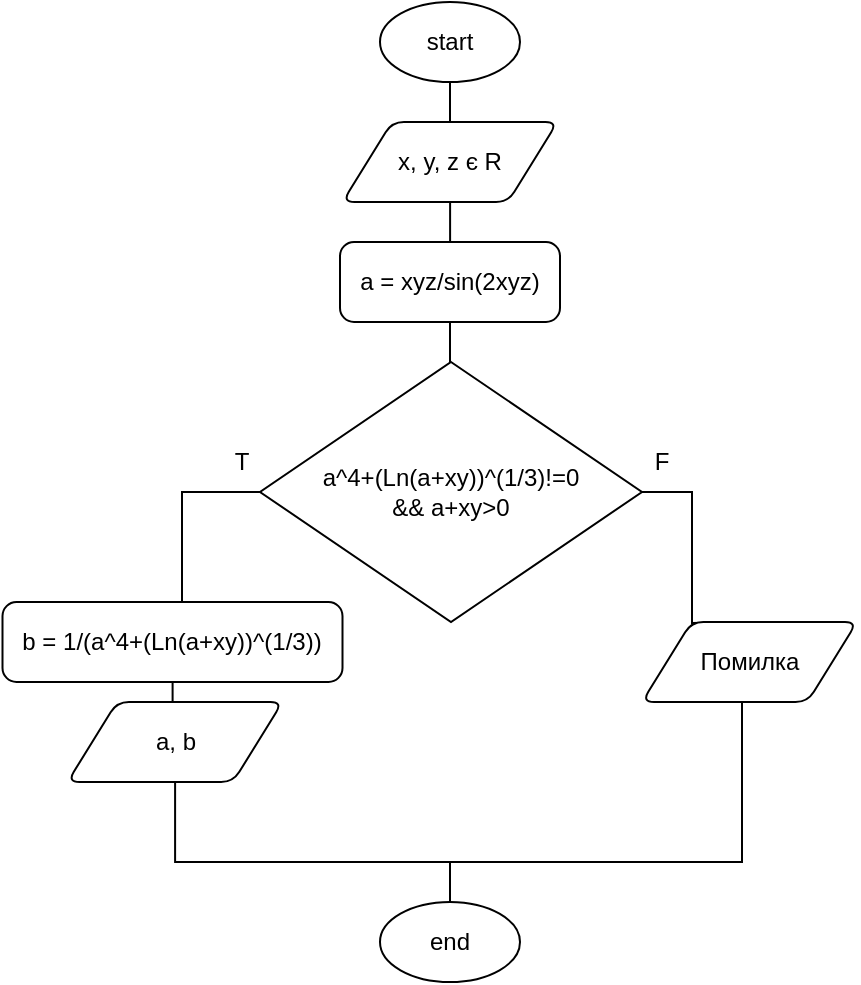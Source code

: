 <mxfile version="15.2.7" type="device" pages="2"><diagram id="ihGmjM2ha_m9KO6N3Rp2" name="Завдання 1"><mxGraphModel dx="1038" dy="607" grid="1" gridSize="10" guides="1" tooltips="1" connect="1" arrows="1" fold="1" page="1" pageScale="1" pageWidth="827" pageHeight="1169" math="0" shadow="0"><root><mxCell id="0"/><mxCell id="1" parent="0"/><mxCell id="oF4JbluHDegjP1A2AU95-4" style="edgeStyle=orthogonalEdgeStyle;rounded=0;orthogonalLoop=1;jettySize=auto;html=1;endArrow=none;endFill=0;" parent="1" source="oF4JbluHDegjP1A2AU95-1" target="oF4JbluHDegjP1A2AU95-3" edge="1"><mxGeometry relative="1" as="geometry"/></mxCell><mxCell id="oF4JbluHDegjP1A2AU95-1" value="start" style="strokeWidth=1;html=1;shape=mxgraph.flowchart.start_1;whiteSpace=wrap;" parent="1" vertex="1"><mxGeometry x="379" y="10" width="70" height="40" as="geometry"/></mxCell><mxCell id="oF4JbluHDegjP1A2AU95-2" value="end" style="strokeWidth=1;html=1;shape=mxgraph.flowchart.start_1;whiteSpace=wrap;" parent="1" vertex="1"><mxGeometry x="379" y="460" width="70" height="40" as="geometry"/></mxCell><mxCell id="oF4JbluHDegjP1A2AU95-6" style="edgeStyle=orthogonalEdgeStyle;rounded=0;orthogonalLoop=1;jettySize=auto;html=1;endArrow=none;endFill=0;" parent="1" source="oF4JbluHDegjP1A2AU95-3" target="oF4JbluHDegjP1A2AU95-5" edge="1"><mxGeometry relative="1" as="geometry"/></mxCell><mxCell id="oF4JbluHDegjP1A2AU95-3" value="x, y, z є R" style="shape=parallelogram;html=1;strokeWidth=1;perimeter=parallelogramPerimeter;whiteSpace=wrap;rounded=1;arcSize=12;size=0.23;" parent="1" vertex="1"><mxGeometry x="360.25" y="70" width="107.5" height="40" as="geometry"/></mxCell><mxCell id="uxsC86Lpqj7gMnDy3Zt9-2" style="edgeStyle=orthogonalEdgeStyle;rounded=0;orthogonalLoop=1;jettySize=auto;html=1;endArrow=none;endFill=0;" parent="1" source="oF4JbluHDegjP1A2AU95-5" target="uxsC86Lpqj7gMnDy3Zt9-1" edge="1"><mxGeometry relative="1" as="geometry"/></mxCell><mxCell id="oF4JbluHDegjP1A2AU95-5" value="a = xyz/sin(2xyz)" style="rounded=1;whiteSpace=wrap;html=1;absoluteArcSize=1;arcSize=14;strokeWidth=1;" parent="1" vertex="1"><mxGeometry x="359" y="130" width="110" height="40" as="geometry"/></mxCell><mxCell id="oF4JbluHDegjP1A2AU95-11" style="edgeStyle=orthogonalEdgeStyle;rounded=0;orthogonalLoop=1;jettySize=auto;html=1;endArrow=none;endFill=0;" parent="1" source="oF4JbluHDegjP1A2AU95-7" target="oF4JbluHDegjP1A2AU95-10" edge="1"><mxGeometry relative="1" as="geometry"/></mxCell><mxCell id="oF4JbluHDegjP1A2AU95-7" value="b = 1/(a^4+(Ln(a+xy))^(1/3))" style="rounded=1;whiteSpace=wrap;html=1;absoluteArcSize=1;arcSize=14;strokeWidth=1;" parent="1" vertex="1"><mxGeometry x="190.25" y="310" width="170" height="40" as="geometry"/></mxCell><mxCell id="oF4JbluHDegjP1A2AU95-12" style="edgeStyle=orthogonalEdgeStyle;rounded=0;orthogonalLoop=1;jettySize=auto;html=1;endArrow=none;endFill=0;" parent="1" source="oF4JbluHDegjP1A2AU95-10" target="oF4JbluHDegjP1A2AU95-2" edge="1"><mxGeometry relative="1" as="geometry"><Array as="points"><mxPoint x="277" y="440"/></Array></mxGeometry></mxCell><mxCell id="oF4JbluHDegjP1A2AU95-10" value="a, b" style="shape=parallelogram;html=1;strokeWidth=1;perimeter=parallelogramPerimeter;whiteSpace=wrap;rounded=1;arcSize=12;size=0.23;" parent="1" vertex="1"><mxGeometry x="222.75" y="360" width="107.5" height="40" as="geometry"/></mxCell><mxCell id="uxsC86Lpqj7gMnDy3Zt9-3" style="edgeStyle=orthogonalEdgeStyle;rounded=0;orthogonalLoop=1;jettySize=auto;html=1;endArrow=none;endFill=0;" parent="1" source="uxsC86Lpqj7gMnDy3Zt9-1" edge="1"><mxGeometry relative="1" as="geometry"><mxPoint x="280.0" y="310" as="targetPoint"/><Array as="points"><mxPoint x="280" y="255"/></Array></mxGeometry></mxCell><mxCell id="uxsC86Lpqj7gMnDy3Zt9-4" style="edgeStyle=orthogonalEdgeStyle;rounded=0;orthogonalLoop=1;jettySize=auto;html=1;endArrow=none;endFill=0;" parent="1" source="uxsC86Lpqj7gMnDy3Zt9-1" edge="1"><mxGeometry relative="1" as="geometry"><mxPoint x="560" y="320" as="targetPoint"/></mxGeometry></mxCell><mxCell id="uxsC86Lpqj7gMnDy3Zt9-1" value="&lt;span&gt;a^4+(Ln(a+xy))^(1/3)!=0&lt;br&gt;&amp;amp;&amp;amp; a+xy&amp;gt;0&lt;br&gt;&lt;/span&gt;" style="strokeWidth=1;html=1;shape=mxgraph.flowchart.decision;whiteSpace=wrap;" parent="1" vertex="1"><mxGeometry x="319" y="190" width="191" height="130" as="geometry"/></mxCell><mxCell id="uxsC86Lpqj7gMnDy3Zt9-6" style="edgeStyle=orthogonalEdgeStyle;rounded=0;orthogonalLoop=1;jettySize=auto;html=1;endArrow=none;endFill=0;entryX=0.5;entryY=0;entryDx=0;entryDy=0;entryPerimeter=0;" parent="1" source="uxsC86Lpqj7gMnDy3Zt9-5" target="oF4JbluHDegjP1A2AU95-2" edge="1"><mxGeometry relative="1" as="geometry"><Array as="points"><mxPoint x="560" y="440"/><mxPoint x="414" y="440"/></Array><mxPoint x="414" y="480" as="targetPoint"/></mxGeometry></mxCell><mxCell id="uxsC86Lpqj7gMnDy3Zt9-5" value="Помилка" style="shape=parallelogram;html=1;strokeWidth=1;perimeter=parallelogramPerimeter;whiteSpace=wrap;rounded=1;arcSize=12;size=0.23;" parent="1" vertex="1"><mxGeometry x="510" y="320" width="107.5" height="40" as="geometry"/></mxCell><mxCell id="uxsC86Lpqj7gMnDy3Zt9-7" value="T" style="text;html=1;strokeColor=none;fillColor=none;align=center;verticalAlign=middle;whiteSpace=wrap;rounded=0;" parent="1" vertex="1"><mxGeometry x="290.25" y="230" width="40" height="20" as="geometry"/></mxCell><mxCell id="uxsC86Lpqj7gMnDy3Zt9-8" value="F" style="text;html=1;strokeColor=none;fillColor=none;align=center;verticalAlign=middle;whiteSpace=wrap;rounded=0;" parent="1" vertex="1"><mxGeometry x="500" y="230" width="40" height="20" as="geometry"/></mxCell></root></mxGraphModel></diagram><diagram id="WaG8_hOvGuy5YjNHOIcB" name="Завдання 2"><mxGraphModel dx="1221" dy="714" grid="1" gridSize="10" guides="1" tooltips="1" connect="1" arrows="1" fold="1" page="1" pageScale="1" pageWidth="827" pageHeight="1169" math="0" shadow="0"><root><mxCell id="lViMAv14XxrFkZdlzNnA-0"/><mxCell id="lViMAv14XxrFkZdlzNnA-1" parent="lViMAv14XxrFkZdlzNnA-0"/><mxCell id="lViMAv14XxrFkZdlzNnA-7" style="edgeStyle=orthogonalEdgeStyle;rounded=0;orthogonalLoop=1;jettySize=auto;html=1;endArrow=none;endFill=0;" parent="lViMAv14XxrFkZdlzNnA-1" source="lViMAv14XxrFkZdlzNnA-2" target="lViMAv14XxrFkZdlzNnA-3" edge="1"><mxGeometry relative="1" as="geometry"/></mxCell><mxCell id="lViMAv14XxrFkZdlzNnA-2" value="start" style="strokeWidth=1;html=1;shape=mxgraph.flowchart.start_1;whiteSpace=wrap;" parent="lViMAv14XxrFkZdlzNnA-1" vertex="1"><mxGeometry x="186" y="5" width="70" height="40" as="geometry"/></mxCell><mxCell id="lViMAv14XxrFkZdlzNnA-8" style="edgeStyle=orthogonalEdgeStyle;rounded=0;orthogonalLoop=1;jettySize=auto;html=1;endArrow=none;endFill=0;" parent="lViMAv14XxrFkZdlzNnA-1" source="lViMAv14XxrFkZdlzNnA-3" target="lViMAv14XxrFkZdlzNnA-5" edge="1"><mxGeometry relative="1" as="geometry"><Array as="points"><mxPoint x="221" y="110"/><mxPoint x="221" y="110"/></Array></mxGeometry></mxCell><mxCell id="lViMAv14XxrFkZdlzNnA-3" value="n, m є R" style="shape=parallelogram;html=1;strokeWidth=1;perimeter=parallelogramPerimeter;whiteSpace=wrap;rounded=1;arcSize=12;size=0.23;" parent="lViMAv14XxrFkZdlzNnA-1" vertex="1"><mxGeometry x="167.25" y="55" width="107.5" height="40" as="geometry"/></mxCell><mxCell id="lViMAv14XxrFkZdlzNnA-4" value="end" style="strokeWidth=1;html=1;shape=mxgraph.flowchart.start_1;whiteSpace=wrap;" parent="lViMAv14XxrFkZdlzNnA-1" vertex="1"><mxGeometry x="360" y="185" width="70" height="40" as="geometry"/></mxCell><mxCell id="lViMAv14XxrFkZdlzNnA-17" style="edgeStyle=orthogonalEdgeStyle;rounded=0;orthogonalLoop=1;jettySize=auto;html=1;endArrow=none;endFill=0;" parent="lViMAv14XxrFkZdlzNnA-1" source="lViMAv14XxrFkZdlzNnA-5" target="lViMAv14XxrFkZdlzNnA-16" edge="1"><mxGeometry relative="1" as="geometry"/></mxCell><mxCell id="lViMAv14XxrFkZdlzNnA-49" style="edgeStyle=orthogonalEdgeStyle;rounded=0;orthogonalLoop=1;jettySize=auto;html=1;endArrow=none;endFill=0;" parent="lViMAv14XxrFkZdlzNnA-1" source="lViMAv14XxrFkZdlzNnA-5" target="lViMAv14XxrFkZdlzNnA-4" edge="1"><mxGeometry relative="1" as="geometry"/></mxCell><mxCell id="lViMAv14XxrFkZdlzNnA-5" value="int i =n; i&amp;lt;=m; i++" style="shape=hexagon;perimeter=hexagonPerimeter2;whiteSpace=wrap;html=1;fixedSize=1;strokeWidth=1;" parent="lViMAv14XxrFkZdlzNnA-1" vertex="1"><mxGeometry x="163.5" y="125" width="115" height="50" as="geometry"/></mxCell><mxCell id="lViMAv14XxrFkZdlzNnA-11" style="edgeStyle=orthogonalEdgeStyle;rounded=0;orthogonalLoop=1;jettySize=auto;html=1;entryX=0.5;entryY=0;entryDx=0;entryDy=0;entryPerimeter=0;endArrow=none;endFill=0;" parent="lViMAv14XxrFkZdlzNnA-1" source="lViMAv14XxrFkZdlzNnA-6" target="lViMAv14XxrFkZdlzNnA-10" edge="1"><mxGeometry relative="1" as="geometry"/></mxCell><mxCell id="lViMAv14XxrFkZdlzNnA-21" value="" style="edgeStyle=orthogonalEdgeStyle;rounded=0;orthogonalLoop=1;jettySize=auto;html=1;endArrow=none;endFill=0;" parent="lViMAv14XxrFkZdlzNnA-1" source="lViMAv14XxrFkZdlzNnA-6" target="lViMAv14XxrFkZdlzNnA-16" edge="1"><mxGeometry relative="1" as="geometry"/></mxCell><mxCell id="lViMAv14XxrFkZdlzNnA-37" style="edgeStyle=orthogonalEdgeStyle;rounded=0;orthogonalLoop=1;jettySize=auto;html=1;endArrow=none;endFill=0;entryX=0.5;entryY=0;entryDx=0;entryDy=0;entryPerimeter=0;" parent="lViMAv14XxrFkZdlzNnA-1" source="lViMAv14XxrFkZdlzNnA-6" target="lViMAv14XxrFkZdlzNnA-36" edge="1"><mxGeometry relative="1" as="geometry"><Array as="points"><mxPoint x="698" y="290"/></Array></mxGeometry></mxCell><mxCell id="lViMAv14XxrFkZdlzNnA-6" value="int k = 1; k&amp;lt;i; k++" style="shape=hexagon;perimeter=hexagonPerimeter2;whiteSpace=wrap;html=1;fixedSize=1;strokeWidth=1;" parent="lViMAv14XxrFkZdlzNnA-1" vertex="1"><mxGeometry x="163.5" y="265" width="115" height="50" as="geometry"/></mxCell><mxCell id="lViMAv14XxrFkZdlzNnA-28" style="edgeStyle=orthogonalEdgeStyle;rounded=0;orthogonalLoop=1;jettySize=auto;html=1;endArrow=classic;endFill=1;entryX=0;entryY=0.5;entryDx=0;entryDy=0;" parent="lViMAv14XxrFkZdlzNnA-1" source="lViMAv14XxrFkZdlzNnA-10" target="lViMAv14XxrFkZdlzNnA-6" edge="1"><mxGeometry relative="1" as="geometry"><Array as="points"><mxPoint x="317" y="375"/><mxPoint x="317" y="525"/><mxPoint x="27" y="525"/><mxPoint x="27" y="290"/></Array><mxPoint x="316.625" y="393.75" as="targetPoint"/></mxGeometry></mxCell><mxCell id="lViMAv14XxrFkZdlzNnA-34" style="edgeStyle=orthogonalEdgeStyle;rounded=0;orthogonalLoop=1;jettySize=auto;html=1;entryX=0.5;entryY=0;entryDx=0;entryDy=0;endArrow=none;endFill=0;" parent="lViMAv14XxrFkZdlzNnA-1" source="lViMAv14XxrFkZdlzNnA-10" target="lViMAv14XxrFkZdlzNnA-19" edge="1"><mxGeometry relative="1" as="geometry"><Array as="points"><mxPoint x="110" y="375"/></Array></mxGeometry></mxCell><mxCell id="lViMAv14XxrFkZdlzNnA-10" value="i%k==0" style="strokeWidth=1;html=1;shape=mxgraph.flowchart.decision;whiteSpace=wrap;" parent="lViMAv14XxrFkZdlzNnA-1" vertex="1"><mxGeometry x="179.25" y="345" width="83.5" height="60" as="geometry"/></mxCell><mxCell id="lViMAv14XxrFkZdlzNnA-14" value="F" style="text;html=1;strokeColor=none;fillColor=none;align=center;verticalAlign=middle;whiteSpace=wrap;rounded=0;" parent="lViMAv14XxrFkZdlzNnA-1" vertex="1"><mxGeometry x="262.75" y="355" width="40" height="20" as="geometry"/></mxCell><mxCell id="lViMAv14XxrFkZdlzNnA-15" value="T" style="text;html=1;strokeColor=none;fillColor=none;align=center;verticalAlign=middle;whiteSpace=wrap;rounded=0;" parent="lViMAv14XxrFkZdlzNnA-1" vertex="1"><mxGeometry x="127.25" y="355" width="40" height="20" as="geometry"/></mxCell><mxCell id="lViMAv14XxrFkZdlzNnA-16" value="sum = 0" style="rounded=1;whiteSpace=wrap;html=1;absoluteArcSize=1;arcSize=14;strokeWidth=1;" parent="lViMAv14XxrFkZdlzNnA-1" vertex="1"><mxGeometry x="177.25" y="185" width="87.5" height="40" as="geometry"/></mxCell><mxCell id="MCqyVXm8rbpVfuETY4RZ-3" style="edgeStyle=orthogonalEdgeStyle;rounded=0;orthogonalLoop=1;jettySize=auto;html=1;endArrow=none;endFill=0;" edge="1" parent="lViMAv14XxrFkZdlzNnA-1" source="lViMAv14XxrFkZdlzNnA-19"><mxGeometry relative="1" as="geometry"><mxPoint x="109.75" y="525" as="targetPoint"/></mxGeometry></mxCell><mxCell id="lViMAv14XxrFkZdlzNnA-19" value="sum= sum+k" style="rounded=1;whiteSpace=wrap;html=1;absoluteArcSize=1;arcSize=14;strokeWidth=1;" parent="lViMAv14XxrFkZdlzNnA-1" vertex="1"><mxGeometry x="66" y="405" width="87.5" height="40" as="geometry"/></mxCell><mxCell id="lViMAv14XxrFkZdlzNnA-44" style="edgeStyle=orthogonalEdgeStyle;rounded=0;orthogonalLoop=1;jettySize=auto;html=1;entryX=0.5;entryY=0;entryDx=0;entryDy=0;endArrow=none;endFill=0;" parent="lViMAv14XxrFkZdlzNnA-1" source="lViMAv14XxrFkZdlzNnA-36" target="lViMAv14XxrFkZdlzNnA-43" edge="1"><mxGeometry relative="1" as="geometry"/></mxCell><mxCell id="FkeROn19EE1_zY-IYUr8-16" style="edgeStyle=orthogonalEdgeStyle;rounded=0;orthogonalLoop=1;jettySize=auto;html=1;entryX=0.5;entryY=0;entryDx=0;entryDy=0;endArrow=none;endFill=0;" parent="lViMAv14XxrFkZdlzNnA-1" source="lViMAv14XxrFkZdlzNnA-36" target="FkeROn19EE1_zY-IYUr8-15" edge="1"><mxGeometry relative="1" as="geometry"/></mxCell><mxCell id="lViMAv14XxrFkZdlzNnA-36" value="sum&amp;lt;=m &amp;amp;&amp;amp; sum&amp;gt;=n" style="strokeWidth=1;html=1;shape=mxgraph.flowchart.decision;whiteSpace=wrap;" parent="lViMAv14XxrFkZdlzNnA-1" vertex="1"><mxGeometry x="651.63" y="315" width="93.5" height="80" as="geometry"/></mxCell><mxCell id="FkeROn19EE1_zY-IYUr8-26" style="edgeStyle=orthogonalEdgeStyle;rounded=0;orthogonalLoop=1;jettySize=auto;html=1;endArrow=none;endFill=0;" parent="lViMAv14XxrFkZdlzNnA-1" source="lViMAv14XxrFkZdlzNnA-39" target="FkeROn19EE1_zY-IYUr8-25" edge="1"><mxGeometry relative="1" as="geometry"/></mxCell><mxCell id="lViMAv14XxrFkZdlzNnA-39" value="i, sum" style="shape=parallelogram;html=1;strokeWidth=1;perimeter=parallelogramPerimeter;whiteSpace=wrap;rounded=1;arcSize=12;size=0.23;" parent="lViMAv14XxrFkZdlzNnA-1" vertex="1"><mxGeometry x="761.63" y="628.01" width="107.5" height="40" as="geometry"/></mxCell><mxCell id="lViMAv14XxrFkZdlzNnA-41" value="T" style="text;html=1;strokeColor=none;fillColor=none;align=center;verticalAlign=middle;whiteSpace=wrap;rounded=0;" parent="lViMAv14XxrFkZdlzNnA-1" vertex="1"><mxGeometry x="607.01" y="335" width="40" height="20" as="geometry"/></mxCell><mxCell id="lViMAv14XxrFkZdlzNnA-42" value="1" style="ellipse;whiteSpace=wrap;html=1;aspect=fixed;" parent="lViMAv14XxrFkZdlzNnA-1" vertex="1"><mxGeometry x="979.13" y="629.26" width="38.75" height="38.75" as="geometry"/></mxCell><mxCell id="lViMAv14XxrFkZdlzNnA-43" value="1" style="ellipse;whiteSpace=wrap;html=1;aspect=fixed;" parent="lViMAv14XxrFkZdlzNnA-1" vertex="1"><mxGeometry x="810" y="385" width="38.75" height="38.75" as="geometry"/></mxCell><mxCell id="FkeROn19EE1_zY-IYUr8-27" style="edgeStyle=orthogonalEdgeStyle;rounded=0;orthogonalLoop=1;jettySize=auto;html=1;entryX=0;entryY=0.5;entryDx=0;entryDy=0;endArrow=classic;endFill=1;" parent="lViMAv14XxrFkZdlzNnA-1" source="lViMAv14XxrFkZdlzNnA-47" target="lViMAv14XxrFkZdlzNnA-5" edge="1"><mxGeometry relative="1" as="geometry"/></mxCell><mxCell id="lViMAv14XxrFkZdlzNnA-47" value="1" style="ellipse;whiteSpace=wrap;html=1;aspect=fixed;" parent="lViMAv14XxrFkZdlzNnA-1" vertex="1"><mxGeometry x="66" y="131.25" width="38.75" height="38.75" as="geometry"/></mxCell><mxCell id="lViMAv14XxrFkZdlzNnA-50" value="F" style="text;html=1;align=center;verticalAlign=middle;resizable=0;points=[];autosize=1;strokeColor=none;fillColor=none;" parent="lViMAv14XxrFkZdlzNnA-1" vertex="1"><mxGeometry x="761.63" y="335" width="20" height="20" as="geometry"/></mxCell><mxCell id="FkeROn19EE1_zY-IYUr8-0" style="edgeStyle=orthogonalEdgeStyle;rounded=0;orthogonalLoop=1;jettySize=auto;html=1;entryX=0.5;entryY=0;entryDx=0;entryDy=0;entryPerimeter=0;endArrow=none;endFill=0;" parent="lViMAv14XxrFkZdlzNnA-1" source="FkeROn19EE1_zY-IYUr8-1" target="FkeROn19EE1_zY-IYUr8-4" edge="1"><mxGeometry relative="1" as="geometry"/></mxCell><mxCell id="FkeROn19EE1_zY-IYUr8-20" style="edgeStyle=orthogonalEdgeStyle;rounded=0;orthogonalLoop=1;jettySize=auto;html=1;entryX=0.5;entryY=0;entryDx=0;entryDy=0;entryPerimeter=0;endArrow=none;endFill=0;" parent="lViMAv14XxrFkZdlzNnA-1" source="FkeROn19EE1_zY-IYUr8-1" target="FkeROn19EE1_zY-IYUr8-19" edge="1"><mxGeometry relative="1" as="geometry"/></mxCell><mxCell id="FkeROn19EE1_zY-IYUr8-1" value="int k = 1; k&amp;lt;sum; k++" style="shape=hexagon;perimeter=hexagonPerimeter2;whiteSpace=wrap;html=1;fixedSize=1;strokeWidth=1;" parent="lViMAv14XxrFkZdlzNnA-1" vertex="1"><mxGeometry x="539" y="456.25" width="126.51" height="50" as="geometry"/></mxCell><mxCell id="FkeROn19EE1_zY-IYUr8-2" style="edgeStyle=orthogonalEdgeStyle;rounded=0;orthogonalLoop=1;jettySize=auto;html=1;endArrow=classic;endFill=1;entryX=0;entryY=0.5;entryDx=0;entryDy=0;" parent="lViMAv14XxrFkZdlzNnA-1" source="FkeROn19EE1_zY-IYUr8-4" target="FkeROn19EE1_zY-IYUr8-1" edge="1"><mxGeometry relative="1" as="geometry"><mxPoint x="711.005" y="595.0" as="targetPoint"/><Array as="points"><mxPoint x="710" y="544.62"/><mxPoint x="710" y="690.62"/><mxPoint x="460" y="690.62"/><mxPoint x="460" y="481.62"/></Array></mxGeometry></mxCell><mxCell id="FkeROn19EE1_zY-IYUr8-13" style="edgeStyle=orthogonalEdgeStyle;rounded=0;orthogonalLoop=1;jettySize=auto;html=1;entryX=0.5;entryY=0;entryDx=0;entryDy=0;endArrow=none;endFill=0;" parent="lViMAv14XxrFkZdlzNnA-1" source="FkeROn19EE1_zY-IYUr8-4" target="FkeROn19EE1_zY-IYUr8-8" edge="1"><mxGeometry relative="1" as="geometry"/></mxCell><mxCell id="FkeROn19EE1_zY-IYUr8-4" value="i%k==0" style="strokeWidth=1;html=1;shape=mxgraph.flowchart.decision;whiteSpace=wrap;" parent="lViMAv14XxrFkZdlzNnA-1" vertex="1"><mxGeometry x="560.51" y="514.26" width="83.5" height="60" as="geometry"/></mxCell><mxCell id="FkeROn19EE1_zY-IYUr8-5" value="F" style="text;html=1;strokeColor=none;fillColor=none;align=center;verticalAlign=middle;whiteSpace=wrap;rounded=0;" parent="lViMAv14XxrFkZdlzNnA-1" vertex="1"><mxGeometry x="651.63" y="525" width="40" height="20" as="geometry"/></mxCell><mxCell id="FkeROn19EE1_zY-IYUr8-6" value="T" style="text;html=1;strokeColor=none;fillColor=none;align=center;verticalAlign=middle;whiteSpace=wrap;rounded=0;" parent="lViMAv14XxrFkZdlzNnA-1" vertex="1"><mxGeometry x="521.51" y="525" width="40" height="20" as="geometry"/></mxCell><mxCell id="FkeROn19EE1_zY-IYUr8-12" style="edgeStyle=orthogonalEdgeStyle;rounded=0;orthogonalLoop=1;jettySize=auto;html=1;endArrow=none;endFill=0;" parent="lViMAv14XxrFkZdlzNnA-1" source="FkeROn19EE1_zY-IYUr8-8" edge="1"><mxGeometry relative="1" as="geometry"><mxPoint x="513" y="690.62" as="targetPoint"/></mxGeometry></mxCell><mxCell id="FkeROn19EE1_zY-IYUr8-8" value="sum2= sum2+k" style="rounded=1;whiteSpace=wrap;html=1;absoluteArcSize=1;arcSize=14;strokeWidth=1;" parent="lViMAv14XxrFkZdlzNnA-1" vertex="1"><mxGeometry x="470" y="600" width="87.5" height="40" as="geometry"/></mxCell><mxCell id="FkeROn19EE1_zY-IYUr8-17" style="edgeStyle=orthogonalEdgeStyle;rounded=0;orthogonalLoop=1;jettySize=auto;html=1;endArrow=none;endFill=0;" parent="lViMAv14XxrFkZdlzNnA-1" source="FkeROn19EE1_zY-IYUr8-15" target="FkeROn19EE1_zY-IYUr8-1" edge="1"><mxGeometry relative="1" as="geometry"/></mxCell><mxCell id="FkeROn19EE1_zY-IYUr8-15" value="sum2 = 0" style="rounded=1;whiteSpace=wrap;html=1;absoluteArcSize=1;arcSize=14;strokeWidth=1;" parent="lViMAv14XxrFkZdlzNnA-1" vertex="1"><mxGeometry x="557.5" y="395" width="87.5" height="40" as="geometry"/></mxCell><mxCell id="FkeROn19EE1_zY-IYUr8-21" style="edgeStyle=orthogonalEdgeStyle;rounded=0;orthogonalLoop=1;jettySize=auto;html=1;endArrow=none;endFill=0;entryX=0.5;entryY=0;entryDx=0;entryDy=0;" parent="lViMAv14XxrFkZdlzNnA-1" source="FkeROn19EE1_zY-IYUr8-19" target="lViMAv14XxrFkZdlzNnA-39" edge="1"><mxGeometry relative="1" as="geometry"><mxPoint x="819.13" y="589.26" as="targetPoint"/><Array as="points"><mxPoint x="815.13" y="544.26"/></Array></mxGeometry></mxCell><mxCell id="FkeROn19EE1_zY-IYUr8-23" style="edgeStyle=orthogonalEdgeStyle;rounded=0;orthogonalLoop=1;jettySize=auto;html=1;endArrow=none;endFill=0;" parent="lViMAv14XxrFkZdlzNnA-1" source="FkeROn19EE1_zY-IYUr8-19" target="lViMAv14XxrFkZdlzNnA-42" edge="1"><mxGeometry relative="1" as="geometry"/></mxCell><mxCell id="FkeROn19EE1_zY-IYUr8-19" value="sum2==i" style="strokeWidth=1;html=1;shape=mxgraph.flowchart.decision;whiteSpace=wrap;" parent="lViMAv14XxrFkZdlzNnA-1" vertex="1"><mxGeometry x="869.13" y="514.26" width="83.5" height="60" as="geometry"/></mxCell><mxCell id="FkeROn19EE1_zY-IYUr8-22" value="T" style="text;html=1;strokeColor=none;fillColor=none;align=center;verticalAlign=middle;whiteSpace=wrap;rounded=0;" parent="lViMAv14XxrFkZdlzNnA-1" vertex="1"><mxGeometry x="820.76" y="528.52" width="40" height="20" as="geometry"/></mxCell><mxCell id="FkeROn19EE1_zY-IYUr8-24" value="F" style="text;html=1;align=center;verticalAlign=middle;resizable=0;points=[];autosize=1;strokeColor=none;fillColor=none;" parent="lViMAv14XxrFkZdlzNnA-1" vertex="1"><mxGeometry x="959.13" y="528.52" width="20" height="20" as="geometry"/></mxCell><mxCell id="FkeROn19EE1_zY-IYUr8-25" value="1" style="ellipse;whiteSpace=wrap;html=1;aspect=fixed;" parent="lViMAv14XxrFkZdlzNnA-1" vertex="1"><mxGeometry x="796.01" y="675" width="38.75" height="38.75" as="geometry"/></mxCell></root></mxGraphModel></diagram></mxfile>